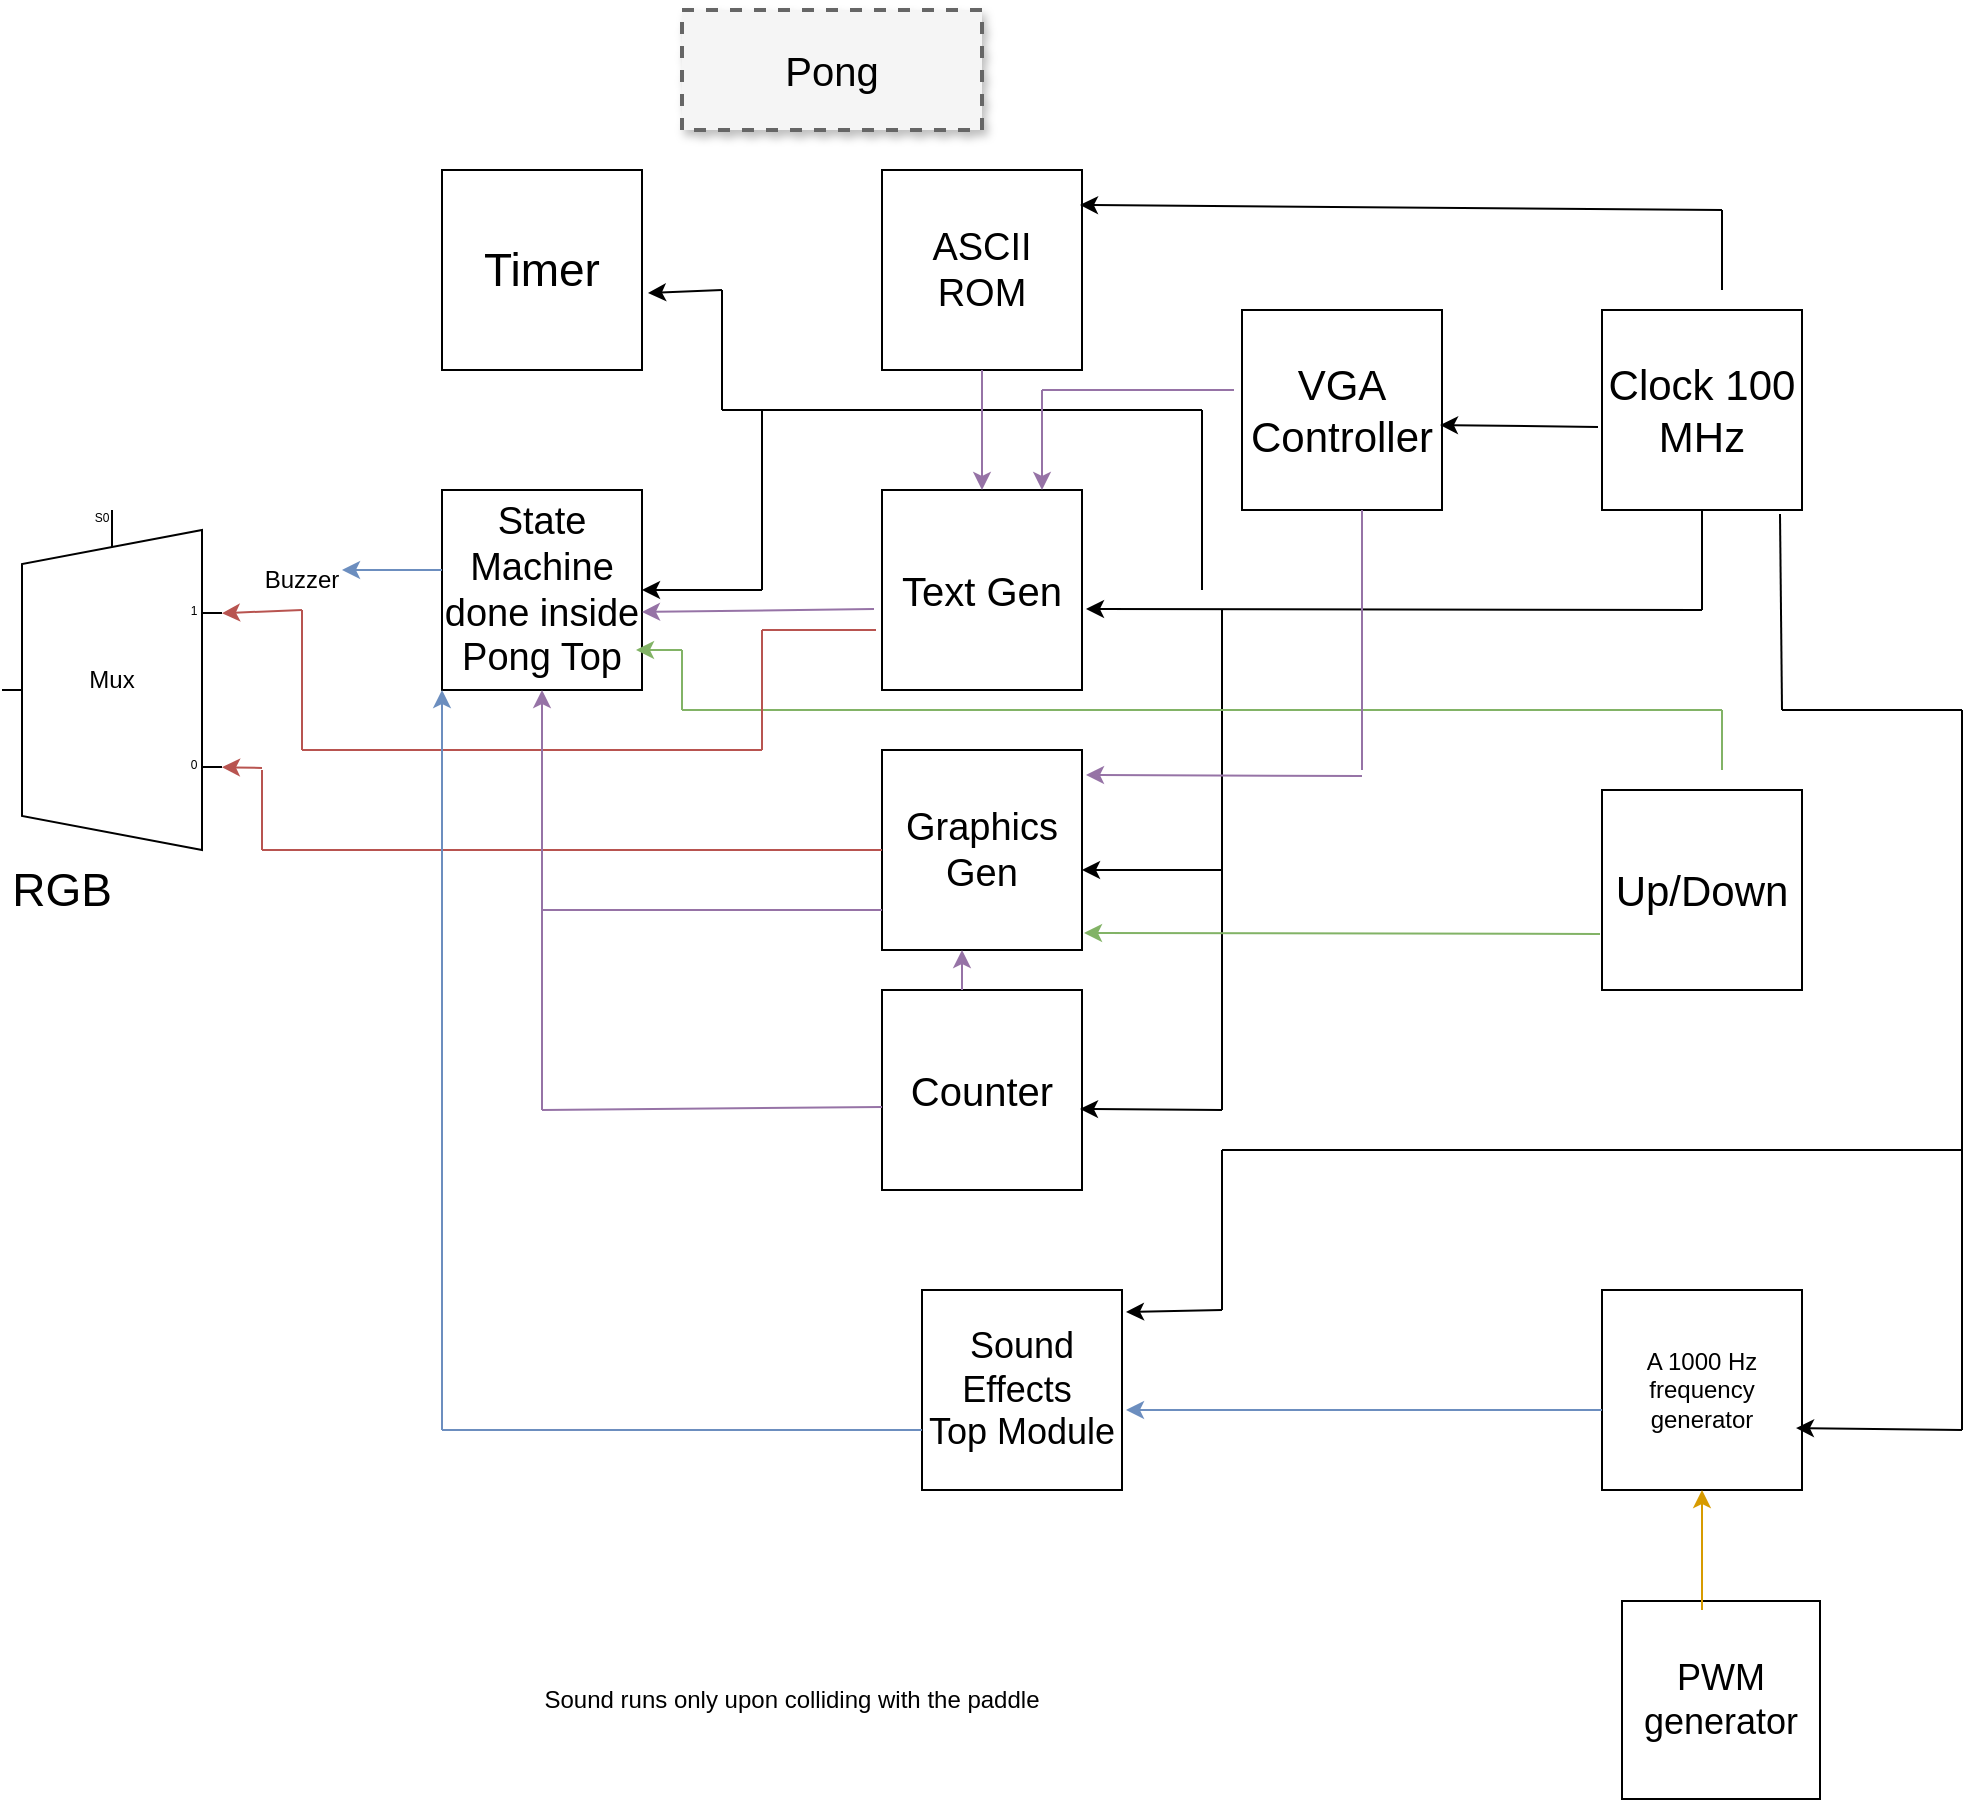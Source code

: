 <mxfile version="25.0.3">
  <diagram name="Page-1" id="90a13364-a465-7bf4-72fc-28e22215d7a0">
    <mxGraphModel dx="954" dy="605" grid="1" gridSize="10" guides="1" tooltips="1" connect="1" arrows="1" fold="1" page="1" pageScale="1.5" pageWidth="1169" pageHeight="826" background="none" math="0" shadow="0">
      <root>
        <mxCell id="0" style=";html=1;" />
        <mxCell id="1" style=";html=1;" parent="0" />
        <mxCell id="3a17f1ce550125da-1" value="Pong" style="whiteSpace=wrap;html=1;shadow=1;fontSize=20;fillColor=#f5f5f5;strokeColor=#666666;strokeWidth=2;dashed=1;" parent="1" vertex="1">
          <mxGeometry x="850" y="330" width="150" height="60" as="geometry" />
        </mxCell>
        <mxCell id="RpWCt385Ka6AR4KMFrXU-1" value="&lt;font style=&quot;font-size: 21px;&quot;&gt;Clock 100 MHz&lt;/font&gt;" style="whiteSpace=wrap;html=1;aspect=fixed;" parent="1" vertex="1">
          <mxGeometry x="1310" y="480" width="100" height="100" as="geometry" />
        </mxCell>
        <object label="&lt;font style=&quot;font-size: 21px;&quot;&gt;Up/Down&lt;/font&gt;" id="RpWCt385Ka6AR4KMFrXU-2">
          <mxCell style="whiteSpace=wrap;html=1;aspect=fixed;" parent="1" vertex="1">
            <mxGeometry x="1310" y="720" width="100" height="100" as="geometry" />
          </mxCell>
        </object>
        <mxCell id="RpWCt385Ka6AR4KMFrXU-18" value="&lt;font style=&quot;font-size: 19px;&quot;&gt;ASCII ROM&lt;/font&gt;" style="whiteSpace=wrap;html=1;aspect=fixed;" parent="1" vertex="1">
          <mxGeometry x="950" y="410" width="100" height="100" as="geometry" />
        </mxCell>
        <mxCell id="RpWCt385Ka6AR4KMFrXU-19" value="&lt;font style=&quot;font-size: 21px;&quot;&gt;VGA Controller&lt;/font&gt;" style="whiteSpace=wrap;html=1;aspect=fixed;" parent="1" vertex="1">
          <mxGeometry x="1130" y="480" width="100" height="100" as="geometry" />
        </mxCell>
        <mxCell id="RpWCt385Ka6AR4KMFrXU-20" value="&lt;font style=&quot;font-size: 20px;&quot;&gt;Text Gen&lt;/font&gt;" style="whiteSpace=wrap;html=1;aspect=fixed;" parent="1" vertex="1">
          <mxGeometry x="950" y="570" width="100" height="100" as="geometry" />
        </mxCell>
        <mxCell id="RpWCt385Ka6AR4KMFrXU-21" value="&lt;font style=&quot;font-size: 23px;&quot;&gt;Timer&lt;/font&gt;" style="whiteSpace=wrap;html=1;aspect=fixed;" parent="1" vertex="1">
          <mxGeometry x="730" y="410" width="100" height="100" as="geometry" />
        </mxCell>
        <mxCell id="RpWCt385Ka6AR4KMFrXU-22" value="&lt;font style=&quot;font-size: 19px;&quot;&gt;State Machine done inside Pong Top&lt;/font&gt;" style="whiteSpace=wrap;html=1;aspect=fixed;" parent="1" vertex="1">
          <mxGeometry x="730" y="570" width="100" height="100" as="geometry" />
        </mxCell>
        <mxCell id="RpWCt385Ka6AR4KMFrXU-23" value="&lt;font style=&quot;font-size: 19px;&quot;&gt;Graphics Gen&lt;/font&gt;" style="whiteSpace=wrap;html=1;aspect=fixed;" parent="1" vertex="1">
          <mxGeometry x="950" y="700" width="100" height="100" as="geometry" />
        </mxCell>
        <mxCell id="RpWCt385Ka6AR4KMFrXU-24" value="&lt;font style=&quot;font-size: 20px;&quot;&gt;Counter&lt;/font&gt;" style="whiteSpace=wrap;html=1;aspect=fixed;" parent="1" vertex="1">
          <mxGeometry x="950" y="820" width="100" height="100" as="geometry" />
        </mxCell>
        <mxCell id="RpWCt385Ka6AR4KMFrXU-25" value="Mux" style="shadow=0;dashed=0;align=center;html=1;strokeWidth=1;shape=mxgraph.electrical.abstract.mux2;whiteSpace=wrap;direction=west;" parent="1" vertex="1">
          <mxGeometry x="510" y="580" width="110" height="170" as="geometry" />
        </mxCell>
        <mxCell id="RpWCt385Ka6AR4KMFrXU-26" value="" style="endArrow=classic;html=1;rounded=0;entryX=0.99;entryY=0.575;entryDx=0;entryDy=0;entryPerimeter=0;exitX=-0.02;exitY=0.585;exitDx=0;exitDy=0;exitPerimeter=0;" parent="1" source="RpWCt385Ka6AR4KMFrXU-1" target="RpWCt385Ka6AR4KMFrXU-19" edge="1">
          <mxGeometry width="50" height="50" relative="1" as="geometry">
            <mxPoint x="1310" y="530" as="sourcePoint" />
            <mxPoint x="1300" y="540" as="targetPoint" />
          </mxGeometry>
        </mxCell>
        <mxCell id="RpWCt385Ka6AR4KMFrXU-28" value="" style="endArrow=classic;html=1;rounded=0;entryX=1.02;entryY=0.595;entryDx=0;entryDy=0;entryPerimeter=0;" parent="1" target="RpWCt385Ka6AR4KMFrXU-20" edge="1">
          <mxGeometry width="50" height="50" relative="1" as="geometry">
            <mxPoint x="1360" y="630" as="sourcePoint" />
            <mxPoint x="1060" y="630" as="targetPoint" />
          </mxGeometry>
        </mxCell>
        <mxCell id="RpWCt385Ka6AR4KMFrXU-30" value="" style="endArrow=none;html=1;rounded=0;entryX=0.5;entryY=1;entryDx=0;entryDy=0;" parent="1" target="RpWCt385Ka6AR4KMFrXU-1" edge="1">
          <mxGeometry width="50" height="50" relative="1" as="geometry">
            <mxPoint x="1360" y="630" as="sourcePoint" />
            <mxPoint x="1370" y="590" as="targetPoint" />
          </mxGeometry>
        </mxCell>
        <mxCell id="RpWCt385Ka6AR4KMFrXU-33" value="" style="endArrow=none;html=1;rounded=0;" parent="1" edge="1">
          <mxGeometry width="50" height="50" relative="1" as="geometry">
            <mxPoint x="1370" y="470" as="sourcePoint" />
            <mxPoint x="1370" y="430" as="targetPoint" />
            <Array as="points" />
          </mxGeometry>
        </mxCell>
        <mxCell id="RpWCt385Ka6AR4KMFrXU-35" value="" style="endArrow=classic;html=1;rounded=0;entryX=0.99;entryY=0.175;entryDx=0;entryDy=0;entryPerimeter=0;" parent="1" target="RpWCt385Ka6AR4KMFrXU-18" edge="1">
          <mxGeometry width="50" height="50" relative="1" as="geometry">
            <mxPoint x="1370" y="430" as="sourcePoint" />
            <mxPoint x="1230" y="380" as="targetPoint" />
          </mxGeometry>
        </mxCell>
        <mxCell id="RpWCt385Ka6AR4KMFrXU-37" value="" style="endArrow=none;html=1;rounded=0;" parent="1" edge="1">
          <mxGeometry width="50" height="50" relative="1" as="geometry">
            <mxPoint x="1120" y="880" as="sourcePoint" />
            <mxPoint x="1120" y="630" as="targetPoint" />
          </mxGeometry>
        </mxCell>
        <mxCell id="RpWCt385Ka6AR4KMFrXU-38" value="" style="endArrow=classic;html=1;rounded=0;" parent="1" edge="1">
          <mxGeometry width="50" height="50" relative="1" as="geometry">
            <mxPoint x="1120" y="760" as="sourcePoint" />
            <mxPoint x="1050" y="760" as="targetPoint" />
          </mxGeometry>
        </mxCell>
        <mxCell id="RpWCt385Ka6AR4KMFrXU-40" value="" style="endArrow=classic;html=1;rounded=0;entryX=0.99;entryY=0.595;entryDx=0;entryDy=0;entryPerimeter=0;" parent="1" target="RpWCt385Ka6AR4KMFrXU-24" edge="1">
          <mxGeometry width="50" height="50" relative="1" as="geometry">
            <mxPoint x="1120" y="880" as="sourcePoint" />
            <mxPoint x="1060" y="880" as="targetPoint" />
          </mxGeometry>
        </mxCell>
        <mxCell id="RpWCt385Ka6AR4KMFrXU-42" value="" style="endArrow=none;html=1;rounded=0;" parent="1" edge="1">
          <mxGeometry width="50" height="50" relative="1" as="geometry">
            <mxPoint x="1110" y="620" as="sourcePoint" />
            <mxPoint x="1110" y="530" as="targetPoint" />
          </mxGeometry>
        </mxCell>
        <mxCell id="RpWCt385Ka6AR4KMFrXU-43" value="" style="endArrow=none;html=1;rounded=0;" parent="1" edge="1">
          <mxGeometry width="50" height="50" relative="1" as="geometry">
            <mxPoint x="870" y="530" as="sourcePoint" />
            <mxPoint x="1110" y="530" as="targetPoint" />
          </mxGeometry>
        </mxCell>
        <mxCell id="RpWCt385Ka6AR4KMFrXU-46" value="" style="endArrow=none;html=1;rounded=0;" parent="1" edge="1">
          <mxGeometry width="50" height="50" relative="1" as="geometry">
            <mxPoint x="870" y="530" as="sourcePoint" />
            <mxPoint x="870" y="470" as="targetPoint" />
          </mxGeometry>
        </mxCell>
        <mxCell id="RpWCt385Ka6AR4KMFrXU-47" value="" style="endArrow=classic;html=1;rounded=0;entryX=1.03;entryY=0.615;entryDx=0;entryDy=0;entryPerimeter=0;" parent="1" target="RpWCt385Ka6AR4KMFrXU-21" edge="1">
          <mxGeometry width="50" height="50" relative="1" as="geometry">
            <mxPoint x="870" y="470" as="sourcePoint" />
            <mxPoint x="890" y="430" as="targetPoint" />
          </mxGeometry>
        </mxCell>
        <mxCell id="RpWCt385Ka6AR4KMFrXU-48" value="" style="endArrow=none;html=1;rounded=0;" parent="1" edge="1">
          <mxGeometry width="50" height="50" relative="1" as="geometry">
            <mxPoint x="890" y="620" as="sourcePoint" />
            <mxPoint x="890" y="530" as="targetPoint" />
          </mxGeometry>
        </mxCell>
        <mxCell id="RpWCt385Ka6AR4KMFrXU-49" value="" style="endArrow=classic;html=1;rounded=0;entryX=1;entryY=0.5;entryDx=0;entryDy=0;" parent="1" target="RpWCt385Ka6AR4KMFrXU-22" edge="1">
          <mxGeometry width="50" height="50" relative="1" as="geometry">
            <mxPoint x="890" y="620" as="sourcePoint" />
            <mxPoint x="880" y="580" as="targetPoint" />
          </mxGeometry>
        </mxCell>
        <mxCell id="RpWCt385Ka6AR4KMFrXU-51" value="" style="endArrow=classic;html=1;rounded=0;entryX=1.01;entryY=0.915;entryDx=0;entryDy=0;entryPerimeter=0;fillColor=#d5e8d4;strokeColor=#82b366;" parent="1" target="RpWCt385Ka6AR4KMFrXU-23" edge="1">
          <mxGeometry width="50" height="50" relative="1" as="geometry">
            <mxPoint x="1309" y="792" as="sourcePoint" />
            <mxPoint x="1240" y="750" as="targetPoint" />
          </mxGeometry>
        </mxCell>
        <mxCell id="RpWCt385Ka6AR4KMFrXU-52" value="" style="endArrow=none;html=1;rounded=0;fillColor=#d5e8d4;strokeColor=#82b366;" parent="1" edge="1">
          <mxGeometry width="50" height="50" relative="1" as="geometry">
            <mxPoint x="1370" y="710" as="sourcePoint" />
            <mxPoint x="1370" y="680" as="targetPoint" />
          </mxGeometry>
        </mxCell>
        <mxCell id="RpWCt385Ka6AR4KMFrXU-53" value="" style="endArrow=none;html=1;rounded=0;fillColor=#d5e8d4;strokeColor=#82b366;" parent="1" edge="1">
          <mxGeometry width="50" height="50" relative="1" as="geometry">
            <mxPoint x="850" y="680" as="sourcePoint" />
            <mxPoint x="1370" y="680" as="targetPoint" />
          </mxGeometry>
        </mxCell>
        <mxCell id="RpWCt385Ka6AR4KMFrXU-54" value="" style="endArrow=none;html=1;rounded=0;fillColor=#d5e8d4;strokeColor=#82b366;" parent="1" edge="1">
          <mxGeometry width="50" height="50" relative="1" as="geometry">
            <mxPoint x="850" y="680" as="sourcePoint" />
            <mxPoint x="850" y="650" as="targetPoint" />
          </mxGeometry>
        </mxCell>
        <mxCell id="RpWCt385Ka6AR4KMFrXU-55" value="" style="endArrow=classic;html=1;rounded=0;fillColor=#d5e8d4;strokeColor=#82b366;" parent="1" edge="1">
          <mxGeometry width="50" height="50" relative="1" as="geometry">
            <mxPoint x="850" y="650" as="sourcePoint" />
            <mxPoint x="827" y="650" as="targetPoint" />
          </mxGeometry>
        </mxCell>
        <mxCell id="RpWCt385Ka6AR4KMFrXU-57" value="" style="endArrow=none;html=1;rounded=0;fillColor=#f8cecc;strokeColor=#b85450;" parent="1" edge="1">
          <mxGeometry width="50" height="50" relative="1" as="geometry">
            <mxPoint x="890" y="640" as="sourcePoint" />
            <mxPoint x="947" y="640" as="targetPoint" />
          </mxGeometry>
        </mxCell>
        <mxCell id="RpWCt385Ka6AR4KMFrXU-58" value="" style="endArrow=none;html=1;rounded=0;fillColor=#f8cecc;strokeColor=#b85450;" parent="1" edge="1">
          <mxGeometry width="50" height="50" relative="1" as="geometry">
            <mxPoint x="890" y="700" as="sourcePoint" />
            <mxPoint x="890" y="640" as="targetPoint" />
          </mxGeometry>
        </mxCell>
        <mxCell id="RpWCt385Ka6AR4KMFrXU-59" value="" style="endArrow=none;html=1;rounded=0;fillColor=#f8cecc;strokeColor=#b85450;" parent="1" edge="1">
          <mxGeometry width="50" height="50" relative="1" as="geometry">
            <mxPoint x="660" y="700" as="sourcePoint" />
            <mxPoint x="890" y="700" as="targetPoint" />
          </mxGeometry>
        </mxCell>
        <mxCell id="RpWCt385Ka6AR4KMFrXU-62" value="" style="endArrow=none;html=1;rounded=0;fillColor=#f8cecc;strokeColor=#b85450;" parent="1" edge="1">
          <mxGeometry width="50" height="50" relative="1" as="geometry">
            <mxPoint x="660" y="700" as="sourcePoint" />
            <mxPoint x="660" y="630" as="targetPoint" />
          </mxGeometry>
        </mxCell>
        <mxCell id="RpWCt385Ka6AR4KMFrXU-63" value="" style="endArrow=classic;html=1;rounded=0;entryX=0;entryY=0.679;entryDx=0;entryDy=3;entryPerimeter=0;fillColor=#f8cecc;strokeColor=#b85450;" parent="1" target="RpWCt385Ka6AR4KMFrXU-25" edge="1">
          <mxGeometry width="50" height="50" relative="1" as="geometry">
            <mxPoint x="660" y="630" as="sourcePoint" />
            <mxPoint x="710" y="580" as="targetPoint" />
          </mxGeometry>
        </mxCell>
        <mxCell id="RpWCt385Ka6AR4KMFrXU-64" value="" style="endArrow=none;html=1;rounded=0;fillColor=#f8cecc;strokeColor=#b85450;" parent="1" edge="1">
          <mxGeometry width="50" height="50" relative="1" as="geometry">
            <mxPoint x="640" y="750" as="sourcePoint" />
            <mxPoint x="950" y="750" as="targetPoint" />
          </mxGeometry>
        </mxCell>
        <mxCell id="RpWCt385Ka6AR4KMFrXU-65" value="" style="endArrow=none;html=1;rounded=0;fillColor=#f8cecc;strokeColor=#b85450;" parent="1" edge="1">
          <mxGeometry width="50" height="50" relative="1" as="geometry">
            <mxPoint x="640" y="750" as="sourcePoint" />
            <mxPoint x="640" y="710" as="targetPoint" />
          </mxGeometry>
        </mxCell>
        <mxCell id="RpWCt385Ka6AR4KMFrXU-66" value="" style="endArrow=classic;html=1;rounded=0;entryX=0;entryY=0.226;entryDx=0;entryDy=3;entryPerimeter=0;fillColor=#f8cecc;strokeColor=#b85450;" parent="1" target="RpWCt385Ka6AR4KMFrXU-25" edge="1">
          <mxGeometry width="50" height="50" relative="1" as="geometry">
            <mxPoint x="640" y="709" as="sourcePoint" />
            <mxPoint x="690" y="670" as="targetPoint" />
          </mxGeometry>
        </mxCell>
        <mxCell id="RpWCt385Ka6AR4KMFrXU-67" value="" style="endArrow=none;html=1;rounded=0;fillColor=#e1d5e7;strokeColor=#9673a6;" parent="1" edge="1">
          <mxGeometry width="50" height="50" relative="1" as="geometry">
            <mxPoint x="1030" y="520" as="sourcePoint" />
            <mxPoint x="1126" y="520" as="targetPoint" />
          </mxGeometry>
        </mxCell>
        <mxCell id="RpWCt385Ka6AR4KMFrXU-68" value="" style="endArrow=classic;html=1;rounded=0;fillColor=#e1d5e7;strokeColor=#9673a6;" parent="1" edge="1">
          <mxGeometry width="50" height="50" relative="1" as="geometry">
            <mxPoint x="1030" y="520" as="sourcePoint" />
            <mxPoint x="1030" y="570" as="targetPoint" />
          </mxGeometry>
        </mxCell>
        <mxCell id="RpWCt385Ka6AR4KMFrXU-69" value="" style="endArrow=none;html=1;rounded=0;fillColor=#e1d5e7;strokeColor=#9673a6;" parent="1" edge="1">
          <mxGeometry width="50" height="50" relative="1" as="geometry">
            <mxPoint x="1190" y="710" as="sourcePoint" />
            <mxPoint x="1190" y="580" as="targetPoint" />
          </mxGeometry>
        </mxCell>
        <mxCell id="RpWCt385Ka6AR4KMFrXU-70" value="" style="endArrow=classic;html=1;rounded=0;entryX=1.02;entryY=0.125;entryDx=0;entryDy=0;entryPerimeter=0;fillColor=#e1d5e7;strokeColor=#9673a6;" parent="1" target="RpWCt385Ka6AR4KMFrXU-23" edge="1">
          <mxGeometry width="50" height="50" relative="1" as="geometry">
            <mxPoint x="1190" y="713" as="sourcePoint" />
            <mxPoint x="1180" y="660" as="targetPoint" />
          </mxGeometry>
        </mxCell>
        <mxCell id="RpWCt385Ka6AR4KMFrXU-71" value="" style="endArrow=classic;html=1;rounded=0;exitX=0.5;exitY=1;exitDx=0;exitDy=0;fillColor=#e1d5e7;strokeColor=#9673a6;" parent="1" source="RpWCt385Ka6AR4KMFrXU-18" target="RpWCt385Ka6AR4KMFrXU-20" edge="1">
          <mxGeometry width="50" height="50" relative="1" as="geometry">
            <mxPoint x="1000" y="550" as="sourcePoint" />
            <mxPoint x="1050" y="500" as="targetPoint" />
          </mxGeometry>
        </mxCell>
        <mxCell id="RpWCt385Ka6AR4KMFrXU-72" value="" style="endArrow=classic;html=1;rounded=0;exitX=-0.04;exitY=0.595;exitDx=0;exitDy=0;exitPerimeter=0;fillColor=#e1d5e7;strokeColor=#9673a6;" parent="1" source="RpWCt385Ka6AR4KMFrXU-20" edge="1">
          <mxGeometry width="50" height="50" relative="1" as="geometry">
            <mxPoint x="910" y="630" as="sourcePoint" />
            <mxPoint x="830" y="631" as="targetPoint" />
          </mxGeometry>
        </mxCell>
        <mxCell id="RpWCt385Ka6AR4KMFrXU-73" value="" style="endArrow=classic;html=1;rounded=0;entryX=0.4;entryY=1;entryDx=0;entryDy=0;entryPerimeter=0;fillColor=#e1d5e7;strokeColor=#9673a6;" parent="1" target="RpWCt385Ka6AR4KMFrXU-23" edge="1">
          <mxGeometry width="50" height="50" relative="1" as="geometry">
            <mxPoint x="990" y="820" as="sourcePoint" />
            <mxPoint x="1040" y="770" as="targetPoint" />
          </mxGeometry>
        </mxCell>
        <mxCell id="RpWCt385Ka6AR4KMFrXU-77" value="" style="endArrow=classic;html=1;rounded=0;fillColor=#e1d5e7;strokeColor=#9673a6;" parent="1" edge="1">
          <mxGeometry width="50" height="50" relative="1" as="geometry">
            <mxPoint x="780" y="880" as="sourcePoint" />
            <mxPoint x="780" y="670" as="targetPoint" />
          </mxGeometry>
        </mxCell>
        <mxCell id="RpWCt385Ka6AR4KMFrXU-79" value="" style="endArrow=none;html=1;rounded=0;entryX=0;entryY=0.585;entryDx=0;entryDy=0;entryPerimeter=0;fillColor=#e1d5e7;strokeColor=#9673a6;" parent="1" target="RpWCt385Ka6AR4KMFrXU-24" edge="1">
          <mxGeometry width="50" height="50" relative="1" as="geometry">
            <mxPoint x="780" y="880" as="sourcePoint" />
            <mxPoint x="950" y="870" as="targetPoint" />
          </mxGeometry>
        </mxCell>
        <mxCell id="RpWCt385Ka6AR4KMFrXU-80" value="" style="endArrow=none;html=1;rounded=0;fillColor=#e1d5e7;strokeColor=#9673a6;" parent="1" edge="1">
          <mxGeometry width="50" height="50" relative="1" as="geometry">
            <mxPoint x="780" y="780" as="sourcePoint" />
            <mxPoint x="950" y="780" as="targetPoint" />
          </mxGeometry>
        </mxCell>
        <mxCell id="2-lUiezWXwxuvfU7oQHC-1" value="A 1000 Hz frequency generator" style="whiteSpace=wrap;html=1;aspect=fixed;" parent="1" vertex="1">
          <mxGeometry x="1310" y="970" width="100" height="100" as="geometry" />
        </mxCell>
        <mxCell id="2-lUiezWXwxuvfU7oQHC-2" value="&lt;font style=&quot;font-size: 18px;&quot;&gt;Sound Effects&amp;nbsp;&lt;/font&gt;&lt;div&gt;&lt;font style=&quot;font-size: 18px;&quot;&gt;Top Module&lt;/font&gt;&lt;/div&gt;" style="whiteSpace=wrap;html=1;aspect=fixed;" parent="1" vertex="1">
          <mxGeometry x="970" y="970" width="100" height="100" as="geometry" />
        </mxCell>
        <mxCell id="2-lUiezWXwxuvfU7oQHC-4" value="&lt;font style=&quot;font-size: 23px;&quot;&gt;RGB&lt;/font&gt;" style="text;html=1;align=center;verticalAlign=middle;whiteSpace=wrap;rounded=0;" parent="1" vertex="1">
          <mxGeometry x="510" y="755" width="60" height="30" as="geometry" />
        </mxCell>
        <mxCell id="2-lUiezWXwxuvfU7oQHC-6" value="Sound runs only upon colliding with the paddle" style="text;html=1;align=center;verticalAlign=middle;whiteSpace=wrap;rounded=0;" parent="1" vertex="1">
          <mxGeometry x="770" y="1160" width="270" height="30" as="geometry" />
        </mxCell>
        <mxCell id="2-lUiezWXwxuvfU7oQHC-9" value="" style="endArrow=classic;html=1;rounded=0;fillColor=#dae8fc;strokeColor=#6c8ebf;" parent="1" edge="1">
          <mxGeometry width="50" height="50" relative="1" as="geometry">
            <mxPoint x="1310" y="1030" as="sourcePoint" />
            <mxPoint x="1072" y="1030" as="targetPoint" />
          </mxGeometry>
        </mxCell>
        <mxCell id="2-lUiezWXwxuvfU7oQHC-12" value="" style="endArrow=none;html=1;rounded=0;entryX=0.89;entryY=1.02;entryDx=0;entryDy=0;entryPerimeter=0;" parent="1" target="RpWCt385Ka6AR4KMFrXU-1" edge="1">
          <mxGeometry width="50" height="50" relative="1" as="geometry">
            <mxPoint x="1400" y="680" as="sourcePoint" />
            <mxPoint x="1450" y="580" as="targetPoint" />
          </mxGeometry>
        </mxCell>
        <mxCell id="2-lUiezWXwxuvfU7oQHC-13" value="" style="endArrow=none;html=1;rounded=0;" parent="1" edge="1">
          <mxGeometry width="50" height="50" relative="1" as="geometry">
            <mxPoint x="1400" y="680" as="sourcePoint" />
            <mxPoint x="1490" y="680" as="targetPoint" />
          </mxGeometry>
        </mxCell>
        <mxCell id="2-lUiezWXwxuvfU7oQHC-14" value="" style="endArrow=none;html=1;rounded=0;" parent="1" edge="1">
          <mxGeometry width="50" height="50" relative="1" as="geometry">
            <mxPoint x="1490" y="1040" as="sourcePoint" />
            <mxPoint x="1490" y="680" as="targetPoint" />
          </mxGeometry>
        </mxCell>
        <mxCell id="2-lUiezWXwxuvfU7oQHC-15" value="" style="endArrow=classic;html=1;rounded=0;entryX=0.97;entryY=0.69;entryDx=0;entryDy=0;entryPerimeter=0;" parent="1" target="2-lUiezWXwxuvfU7oQHC-1" edge="1">
          <mxGeometry width="50" height="50" relative="1" as="geometry">
            <mxPoint x="1490" y="1040" as="sourcePoint" />
            <mxPoint x="1540" y="990" as="targetPoint" />
          </mxGeometry>
        </mxCell>
        <mxCell id="2-lUiezWXwxuvfU7oQHC-19" value="" style="endArrow=none;html=1;rounded=0;" parent="1" edge="1">
          <mxGeometry width="50" height="50" relative="1" as="geometry">
            <mxPoint x="1120" y="900" as="sourcePoint" />
            <mxPoint x="1490" y="900" as="targetPoint" />
          </mxGeometry>
        </mxCell>
        <mxCell id="2-lUiezWXwxuvfU7oQHC-20" value="" style="endArrow=classic;html=1;rounded=0;" parent="1" edge="1">
          <mxGeometry width="50" height="50" relative="1" as="geometry">
            <mxPoint x="1120" y="900" as="sourcePoint" />
            <mxPoint x="1120" y="900" as="targetPoint" />
          </mxGeometry>
        </mxCell>
        <mxCell id="2-lUiezWXwxuvfU7oQHC-21" value="" style="endArrow=none;html=1;rounded=0;" parent="1" edge="1">
          <mxGeometry width="50" height="50" relative="1" as="geometry">
            <mxPoint x="1120" y="980" as="sourcePoint" />
            <mxPoint x="1120" y="900" as="targetPoint" />
          </mxGeometry>
        </mxCell>
        <mxCell id="2-lUiezWXwxuvfU7oQHC-22" value="" style="endArrow=classic;html=1;rounded=0;entryX=1.02;entryY=0.11;entryDx=0;entryDy=0;entryPerimeter=0;" parent="1" target="2-lUiezWXwxuvfU7oQHC-2" edge="1">
          <mxGeometry width="50" height="50" relative="1" as="geometry">
            <mxPoint x="1120" y="980" as="sourcePoint" />
            <mxPoint x="1170" y="930" as="targetPoint" />
          </mxGeometry>
        </mxCell>
        <mxCell id="2-lUiezWXwxuvfU7oQHC-23" value="" style="endArrow=none;html=1;rounded=0;fillColor=#dae8fc;strokeColor=#6c8ebf;" parent="1" edge="1">
          <mxGeometry width="50" height="50" relative="1" as="geometry">
            <mxPoint x="730" y="1040" as="sourcePoint" />
            <mxPoint x="970" y="1040" as="targetPoint" />
          </mxGeometry>
        </mxCell>
        <mxCell id="2-lUiezWXwxuvfU7oQHC-24" value="" style="endArrow=classic;html=1;rounded=0;entryX=0;entryY=1;entryDx=0;entryDy=0;fillColor=#dae8fc;strokeColor=#6c8ebf;" parent="1" target="RpWCt385Ka6AR4KMFrXU-22" edge="1">
          <mxGeometry width="50" height="50" relative="1" as="geometry">
            <mxPoint x="730" y="1040" as="sourcePoint" />
            <mxPoint x="780" y="990" as="targetPoint" />
          </mxGeometry>
        </mxCell>
        <mxCell id="2-lUiezWXwxuvfU7oQHC-25" value="" style="endArrow=classic;html=1;rounded=0;fillColor=#dae8fc;strokeColor=#6c8ebf;" parent="1" edge="1">
          <mxGeometry width="50" height="50" relative="1" as="geometry">
            <mxPoint x="730" y="610" as="sourcePoint" />
            <mxPoint x="680" y="610" as="targetPoint" />
          </mxGeometry>
        </mxCell>
        <mxCell id="2-lUiezWXwxuvfU7oQHC-26" value="Buzzer" style="text;html=1;align=center;verticalAlign=middle;whiteSpace=wrap;rounded=0;" parent="1" vertex="1">
          <mxGeometry x="630" y="600" width="60" height="30" as="geometry" />
        </mxCell>
        <mxCell id="LI47gQ7CCGwHfkWemrJG-1" value="&lt;font style=&quot;font-size: 18px;&quot;&gt;PWM generator&lt;/font&gt;" style="whiteSpace=wrap;html=1;aspect=fixed;" vertex="1" parent="1">
          <mxGeometry x="1320" y="1125.5" width="99" height="99" as="geometry" />
        </mxCell>
        <mxCell id="LI47gQ7CCGwHfkWemrJG-3" value="" style="endArrow=classic;html=1;rounded=0;entryX=0.5;entryY=1;entryDx=0;entryDy=0;fillColor=#ffe6cc;strokeColor=#d79b00;" edge="1" parent="1" target="2-lUiezWXwxuvfU7oQHC-1">
          <mxGeometry width="50" height="50" relative="1" as="geometry">
            <mxPoint x="1360" y="1130" as="sourcePoint" />
            <mxPoint x="1410" y="1080" as="targetPoint" />
          </mxGeometry>
        </mxCell>
      </root>
    </mxGraphModel>
  </diagram>
</mxfile>
